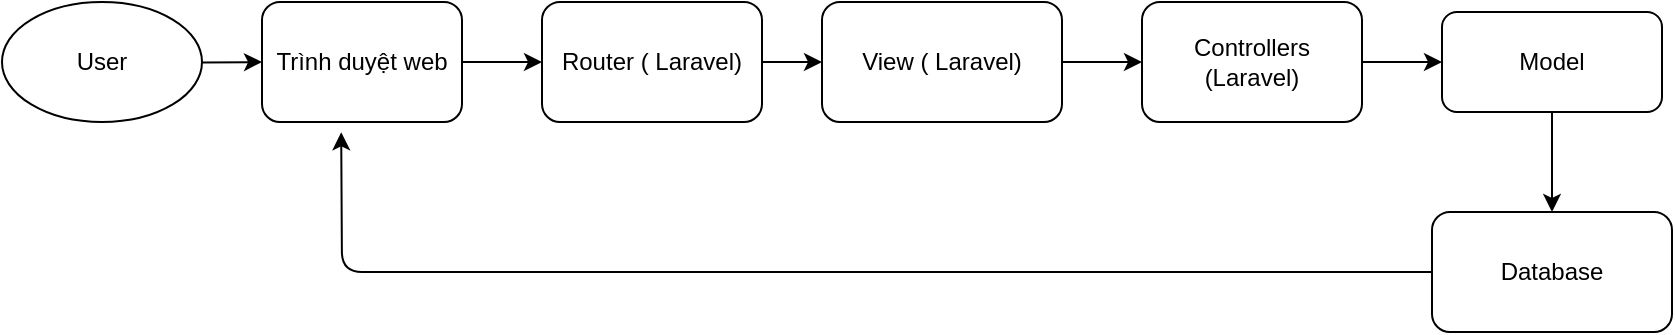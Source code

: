 <mxfile>
    <diagram id="9PmvSKPDJFYbcQFo4Oy8" name="Page-1">
        <mxGraphModel dx="832" dy="467" grid="1" gridSize="10" guides="1" tooltips="1" connect="1" arrows="1" fold="1" page="1" pageScale="1" pageWidth="850" pageHeight="1100" math="0" shadow="0">
            <root>
                <mxCell id="0"/>
                <mxCell id="1" parent="0"/>
                <mxCell id="13" value="" style="edgeStyle=none;html=1;" parent="1" source="2" target="4" edge="1">
                    <mxGeometry relative="1" as="geometry"/>
                </mxCell>
                <mxCell id="2" value="User" style="ellipse;whiteSpace=wrap;html=1;" parent="1" vertex="1">
                    <mxGeometry x="10" y="115" width="100" height="60" as="geometry"/>
                </mxCell>
                <mxCell id="14" value="" style="edgeStyle=none;html=1;" parent="1" source="4" target="8" edge="1">
                    <mxGeometry relative="1" as="geometry"/>
                </mxCell>
                <mxCell id="4" value="Trình duyệt web" style="rounded=1;whiteSpace=wrap;html=1;" parent="1" vertex="1">
                    <mxGeometry x="140" y="115" width="100" height="60" as="geometry"/>
                </mxCell>
                <mxCell id="15" value="" style="edgeStyle=none;html=1;" parent="1" source="8" target="9" edge="1">
                    <mxGeometry relative="1" as="geometry"/>
                </mxCell>
                <mxCell id="8" value="Router ( Laravel)" style="rounded=1;whiteSpace=wrap;html=1;" parent="1" vertex="1">
                    <mxGeometry x="280" y="115" width="110" height="60" as="geometry"/>
                </mxCell>
                <mxCell id="16" value="" style="edgeStyle=none;html=1;" parent="1" source="9" target="10" edge="1">
                    <mxGeometry relative="1" as="geometry"/>
                </mxCell>
                <mxCell id="9" value="View ( Laravel)" style="rounded=1;whiteSpace=wrap;html=1;" parent="1" vertex="1">
                    <mxGeometry x="420" y="115" width="120" height="60" as="geometry"/>
                </mxCell>
                <mxCell id="17" value="" style="edgeStyle=none;html=1;" parent="1" source="10" target="11" edge="1">
                    <mxGeometry relative="1" as="geometry"/>
                </mxCell>
                <mxCell id="10" value="Controllers (Laravel)" style="rounded=1;whiteSpace=wrap;html=1;" parent="1" vertex="1">
                    <mxGeometry x="580" y="115" width="110" height="60" as="geometry"/>
                </mxCell>
                <mxCell id="28" value="" style="edgeStyle=none;html=1;" edge="1" parent="1" source="11" target="27">
                    <mxGeometry relative="1" as="geometry"/>
                </mxCell>
                <mxCell id="11" value="Model" style="rounded=1;whiteSpace=wrap;html=1;" parent="1" vertex="1">
                    <mxGeometry x="730" y="120" width="110" height="50" as="geometry"/>
                </mxCell>
                <mxCell id="29" style="edgeStyle=none;html=1;entryX=0.396;entryY=1.086;entryDx=0;entryDy=0;entryPerimeter=0;" edge="1" parent="1" source="27" target="4">
                    <mxGeometry relative="1" as="geometry">
                        <mxPoint x="180" y="250" as="targetPoint"/>
                        <Array as="points">
                            <mxPoint x="180" y="250"/>
                        </Array>
                    </mxGeometry>
                </mxCell>
                <mxCell id="27" value="Database" style="rounded=1;whiteSpace=wrap;html=1;" vertex="1" parent="1">
                    <mxGeometry x="725" y="220" width="120" height="60" as="geometry"/>
                </mxCell>
            </root>
        </mxGraphModel>
    </diagram>
</mxfile>